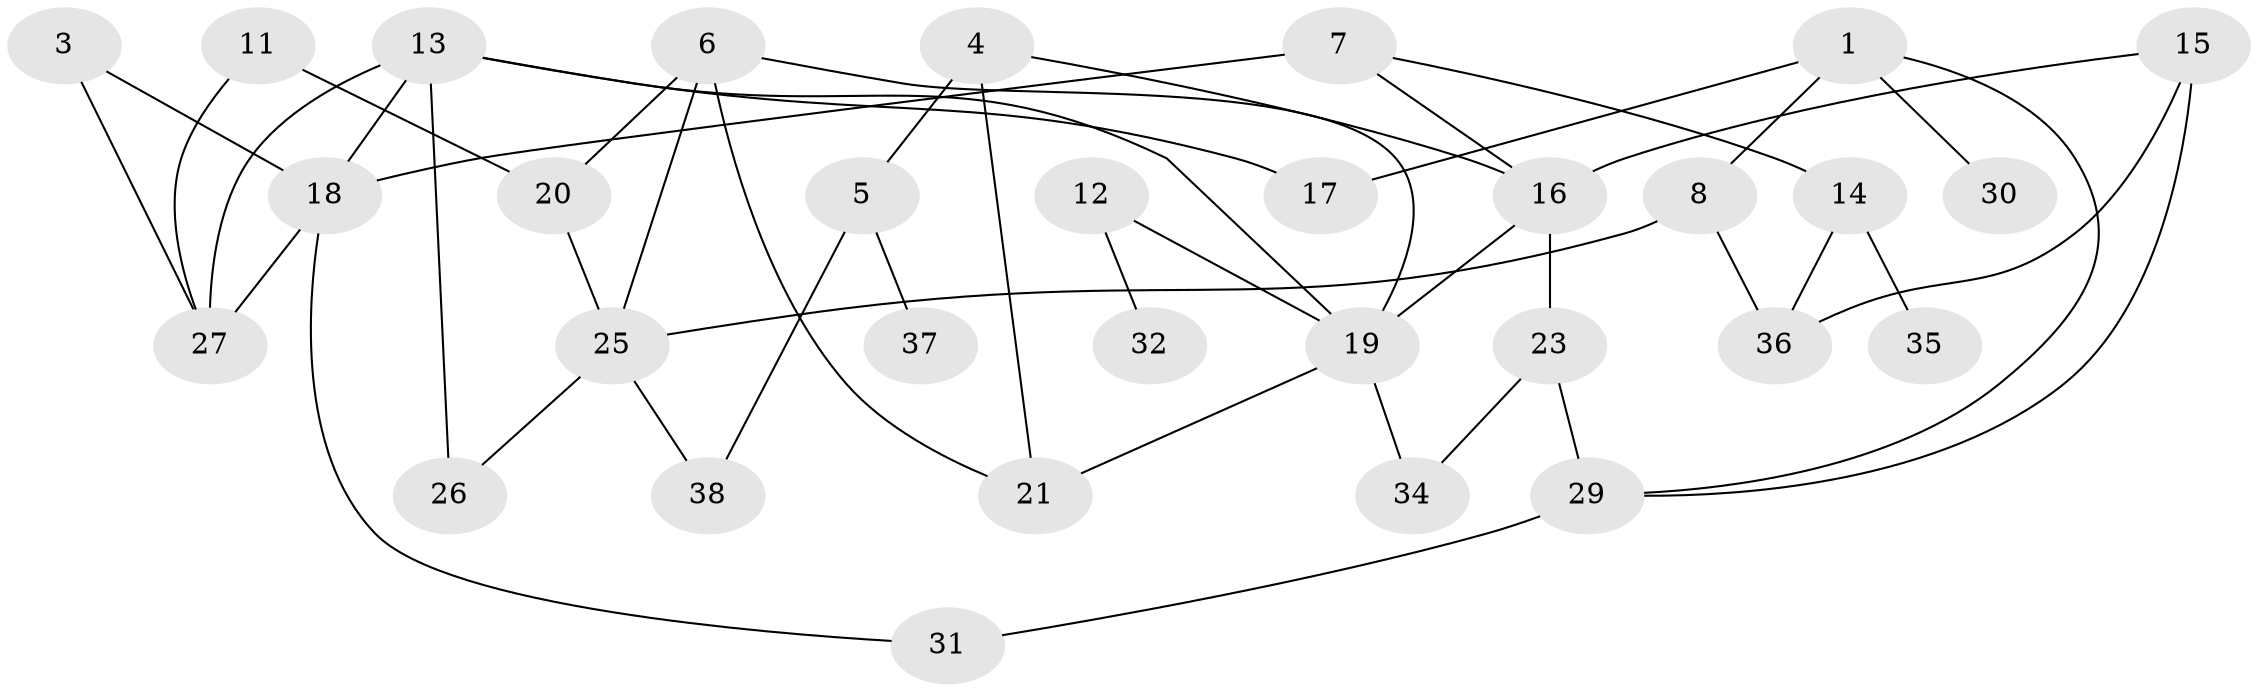 // original degree distribution, {1: 0.1320754716981132, 0: 0.11320754716981132, 2: 0.3018867924528302, 3: 0.2830188679245283, 6: 0.05660377358490566, 4: 0.07547169811320754, 5: 0.03773584905660377}
// Generated by graph-tools (version 1.1) at 2025/47/03/04/25 22:47:58]
// undirected, 31 vertices, 46 edges
graph export_dot {
  node [color=gray90,style=filled];
  1;
  3;
  4;
  5;
  6;
  7;
  8;
  11;
  12;
  13;
  14;
  15;
  16;
  17;
  18;
  19;
  20;
  21;
  23;
  25;
  26;
  27;
  29;
  30;
  31;
  32;
  34;
  35;
  36;
  37;
  38;
  1 -- 8 [weight=1.0];
  1 -- 17 [weight=1.0];
  1 -- 29 [weight=1.0];
  1 -- 30 [weight=1.0];
  3 -- 18 [weight=1.0];
  3 -- 27 [weight=1.0];
  4 -- 5 [weight=1.0];
  4 -- 16 [weight=1.0];
  4 -- 21 [weight=1.0];
  5 -- 37 [weight=1.0];
  5 -- 38 [weight=1.0];
  6 -- 19 [weight=1.0];
  6 -- 20 [weight=1.0];
  6 -- 21 [weight=1.0];
  6 -- 25 [weight=1.0];
  7 -- 14 [weight=1.0];
  7 -- 16 [weight=1.0];
  7 -- 18 [weight=2.0];
  8 -- 25 [weight=1.0];
  8 -- 36 [weight=1.0];
  11 -- 20 [weight=1.0];
  11 -- 27 [weight=1.0];
  12 -- 19 [weight=1.0];
  12 -- 32 [weight=1.0];
  13 -- 17 [weight=1.0];
  13 -- 18 [weight=1.0];
  13 -- 19 [weight=1.0];
  13 -- 26 [weight=1.0];
  13 -- 27 [weight=2.0];
  14 -- 35 [weight=1.0];
  14 -- 36 [weight=1.0];
  15 -- 16 [weight=1.0];
  15 -- 29 [weight=1.0];
  15 -- 36 [weight=1.0];
  16 -- 19 [weight=1.0];
  16 -- 23 [weight=1.0];
  18 -- 27 [weight=2.0];
  18 -- 31 [weight=1.0];
  19 -- 21 [weight=1.0];
  19 -- 34 [weight=1.0];
  20 -- 25 [weight=1.0];
  23 -- 29 [weight=1.0];
  23 -- 34 [weight=1.0];
  25 -- 26 [weight=1.0];
  25 -- 38 [weight=1.0];
  29 -- 31 [weight=1.0];
}
